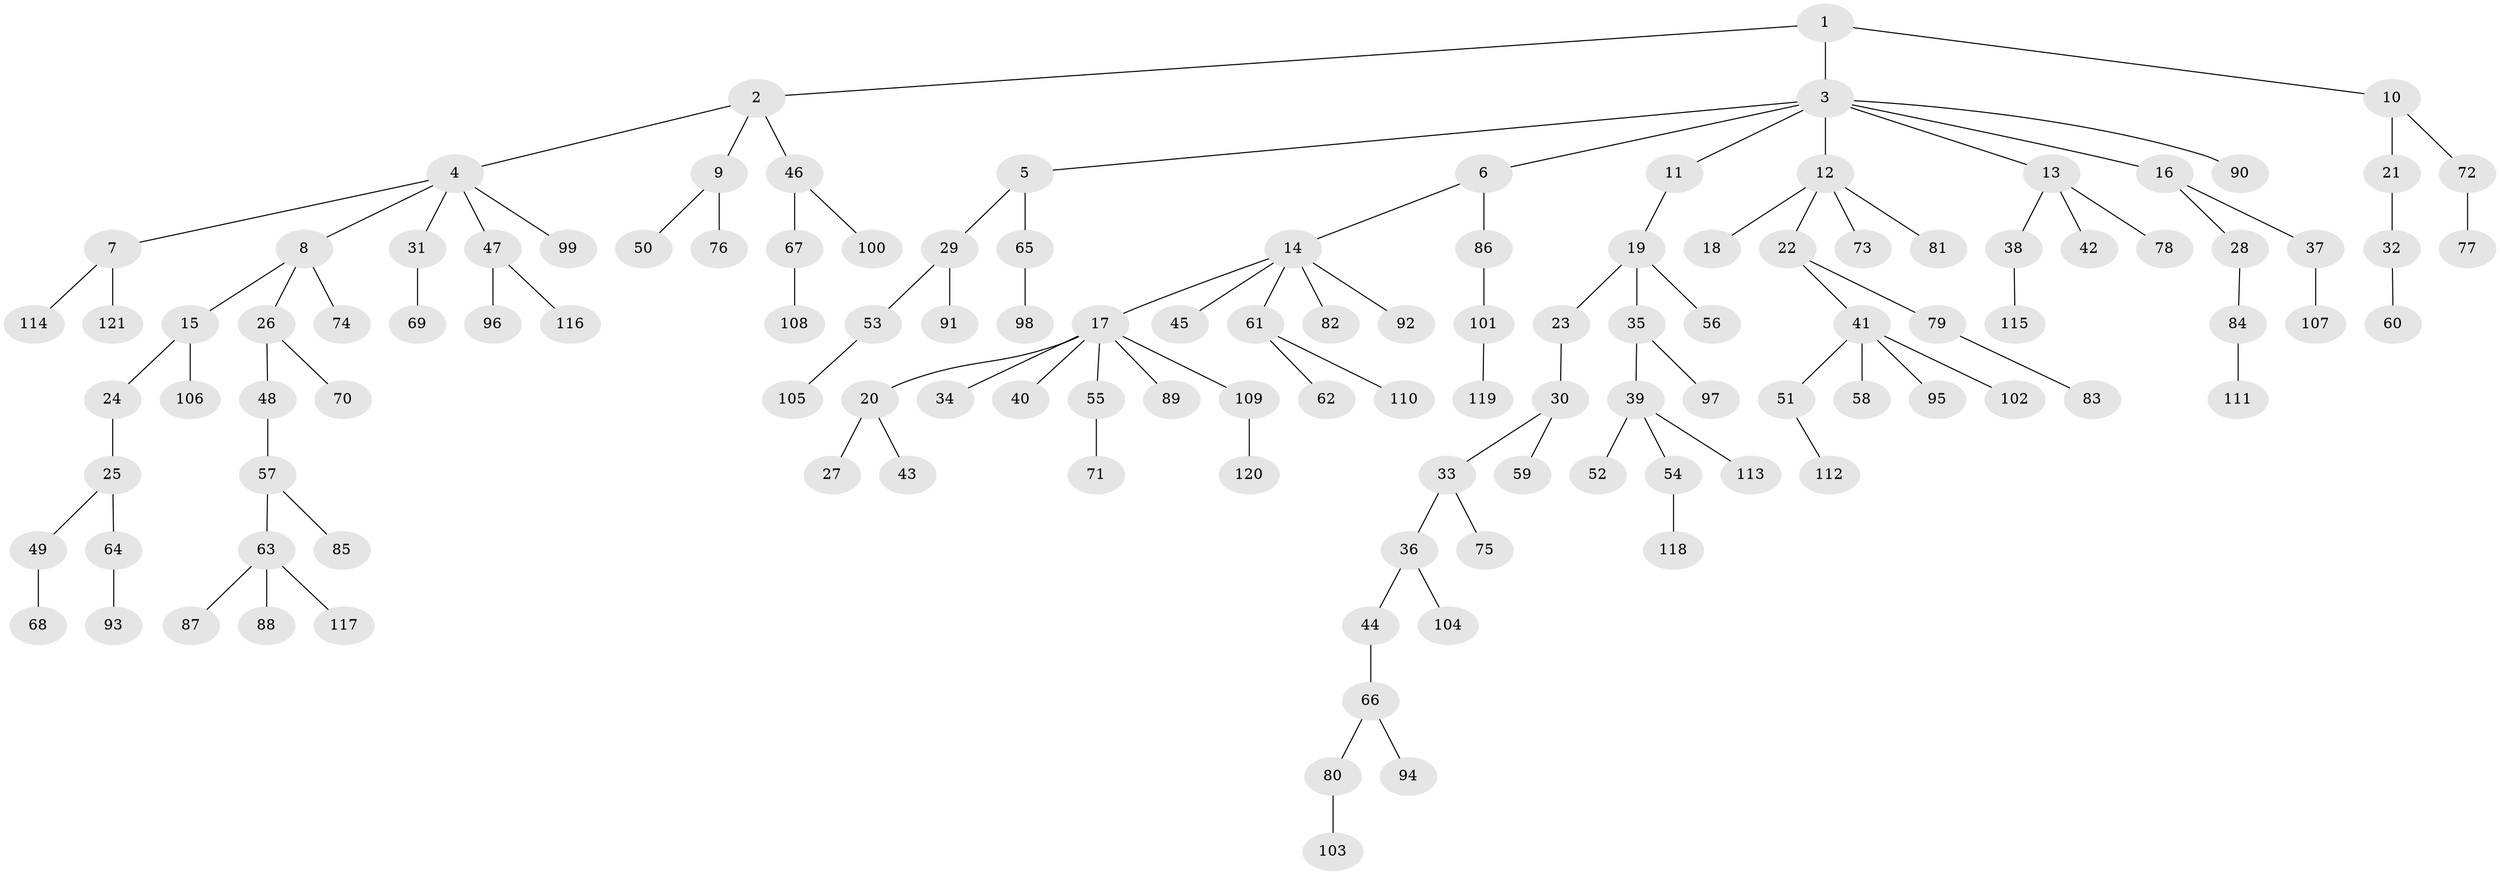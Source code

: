 // Generated by graph-tools (version 1.1) at 2025/52/03/09/25 04:52:31]
// undirected, 121 vertices, 120 edges
graph export_dot {
graph [start="1"]
  node [color=gray90,style=filled];
  1;
  2;
  3;
  4;
  5;
  6;
  7;
  8;
  9;
  10;
  11;
  12;
  13;
  14;
  15;
  16;
  17;
  18;
  19;
  20;
  21;
  22;
  23;
  24;
  25;
  26;
  27;
  28;
  29;
  30;
  31;
  32;
  33;
  34;
  35;
  36;
  37;
  38;
  39;
  40;
  41;
  42;
  43;
  44;
  45;
  46;
  47;
  48;
  49;
  50;
  51;
  52;
  53;
  54;
  55;
  56;
  57;
  58;
  59;
  60;
  61;
  62;
  63;
  64;
  65;
  66;
  67;
  68;
  69;
  70;
  71;
  72;
  73;
  74;
  75;
  76;
  77;
  78;
  79;
  80;
  81;
  82;
  83;
  84;
  85;
  86;
  87;
  88;
  89;
  90;
  91;
  92;
  93;
  94;
  95;
  96;
  97;
  98;
  99;
  100;
  101;
  102;
  103;
  104;
  105;
  106;
  107;
  108;
  109;
  110;
  111;
  112;
  113;
  114;
  115;
  116;
  117;
  118;
  119;
  120;
  121;
  1 -- 2;
  1 -- 3;
  1 -- 10;
  2 -- 4;
  2 -- 9;
  2 -- 46;
  3 -- 5;
  3 -- 6;
  3 -- 11;
  3 -- 12;
  3 -- 13;
  3 -- 16;
  3 -- 90;
  4 -- 7;
  4 -- 8;
  4 -- 31;
  4 -- 47;
  4 -- 99;
  5 -- 29;
  5 -- 65;
  6 -- 14;
  6 -- 86;
  7 -- 114;
  7 -- 121;
  8 -- 15;
  8 -- 26;
  8 -- 74;
  9 -- 50;
  9 -- 76;
  10 -- 21;
  10 -- 72;
  11 -- 19;
  12 -- 18;
  12 -- 22;
  12 -- 73;
  12 -- 81;
  13 -- 38;
  13 -- 42;
  13 -- 78;
  14 -- 17;
  14 -- 45;
  14 -- 61;
  14 -- 82;
  14 -- 92;
  15 -- 24;
  15 -- 106;
  16 -- 28;
  16 -- 37;
  17 -- 20;
  17 -- 34;
  17 -- 40;
  17 -- 55;
  17 -- 89;
  17 -- 109;
  19 -- 23;
  19 -- 35;
  19 -- 56;
  20 -- 27;
  20 -- 43;
  21 -- 32;
  22 -- 41;
  22 -- 79;
  23 -- 30;
  24 -- 25;
  25 -- 49;
  25 -- 64;
  26 -- 48;
  26 -- 70;
  28 -- 84;
  29 -- 53;
  29 -- 91;
  30 -- 33;
  30 -- 59;
  31 -- 69;
  32 -- 60;
  33 -- 36;
  33 -- 75;
  35 -- 39;
  35 -- 97;
  36 -- 44;
  36 -- 104;
  37 -- 107;
  38 -- 115;
  39 -- 52;
  39 -- 54;
  39 -- 113;
  41 -- 51;
  41 -- 58;
  41 -- 95;
  41 -- 102;
  44 -- 66;
  46 -- 67;
  46 -- 100;
  47 -- 96;
  47 -- 116;
  48 -- 57;
  49 -- 68;
  51 -- 112;
  53 -- 105;
  54 -- 118;
  55 -- 71;
  57 -- 63;
  57 -- 85;
  61 -- 62;
  61 -- 110;
  63 -- 87;
  63 -- 88;
  63 -- 117;
  64 -- 93;
  65 -- 98;
  66 -- 80;
  66 -- 94;
  67 -- 108;
  72 -- 77;
  79 -- 83;
  80 -- 103;
  84 -- 111;
  86 -- 101;
  101 -- 119;
  109 -- 120;
}
